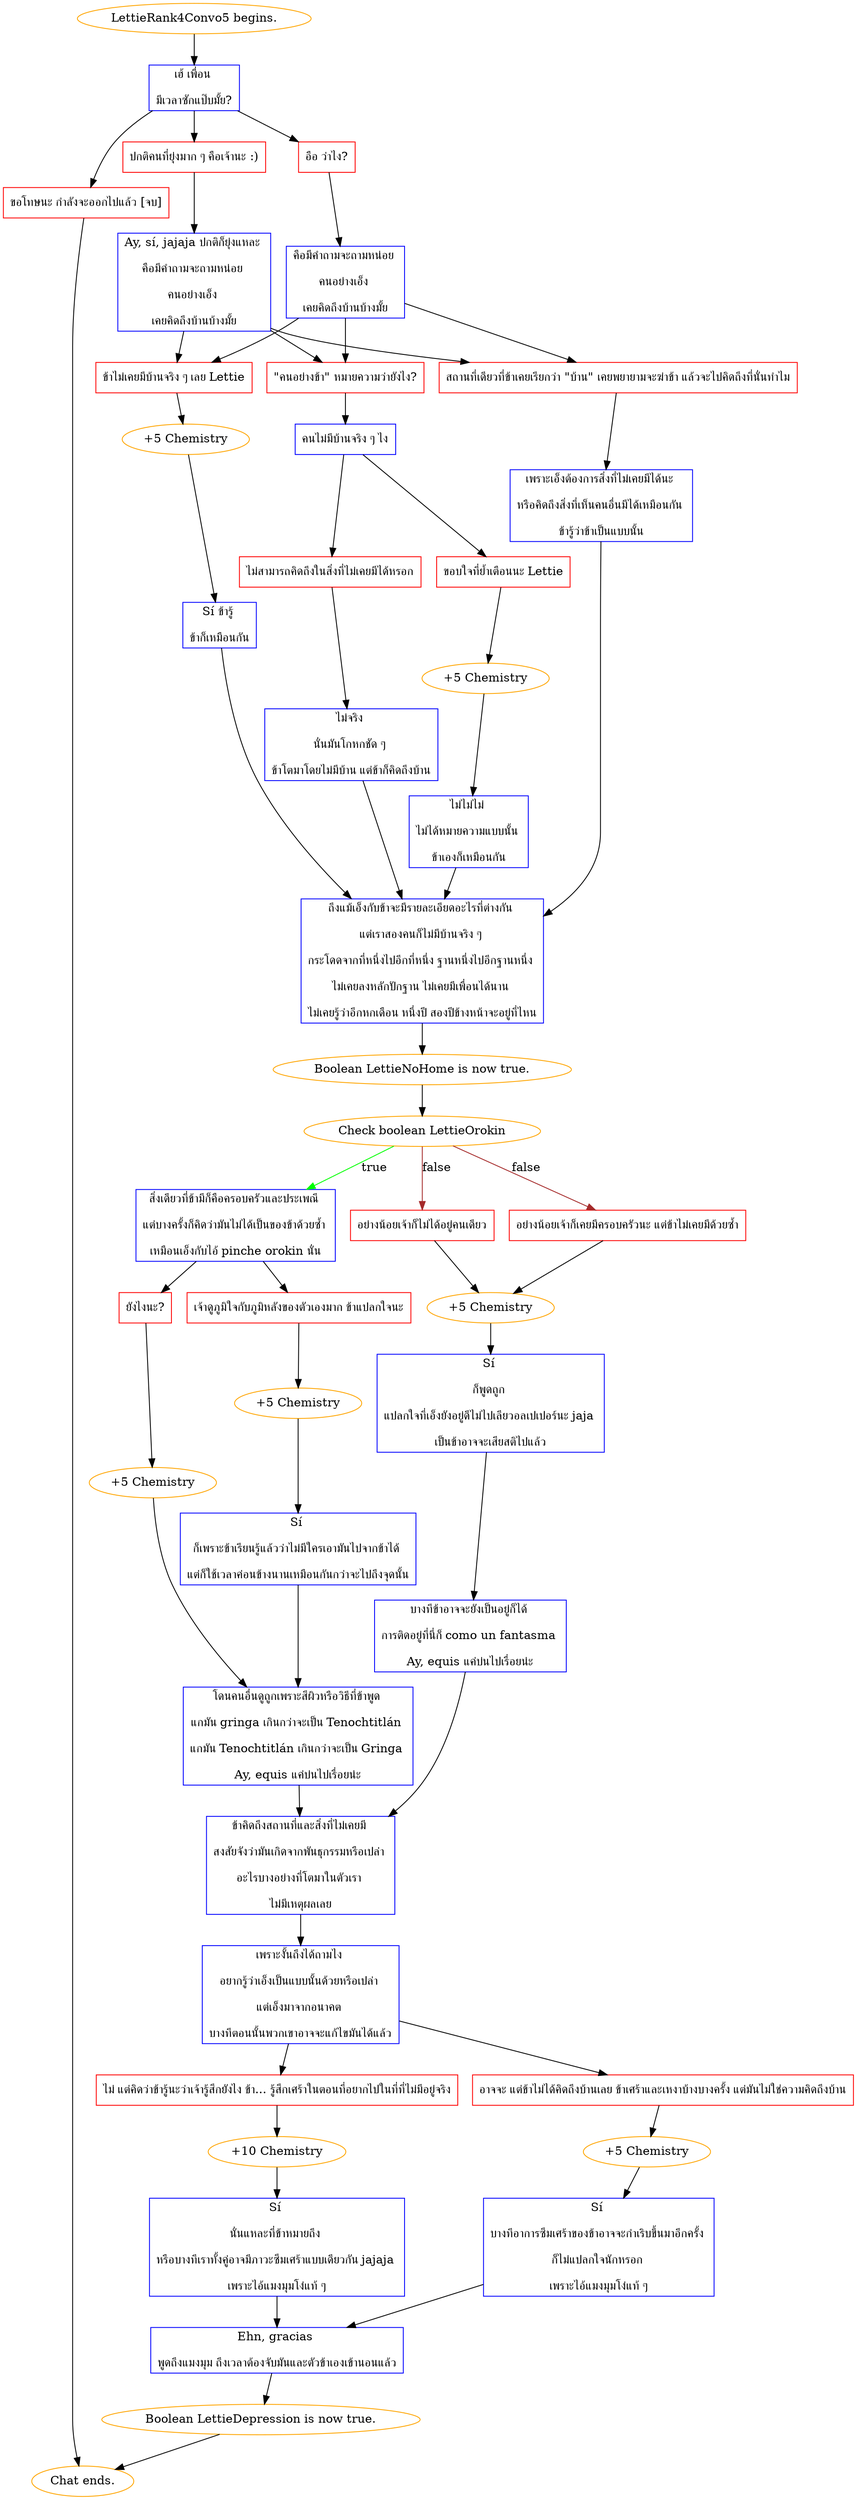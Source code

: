 digraph {
	"LettieRank4Convo5 begins." [color=orange];
		"LettieRank4Convo5 begins." -> j2991558342;
	j2991558342 [label="เฮ้ เพื่อน 
มีเวลาซักแป๊บมั้ย?",shape=box,color=blue];
		j2991558342 -> j3767943397;
		j2991558342 -> j1995947696;
		j2991558342 -> j1520964889;
	j3767943397 [label="ปกติคนที่ยุ่งมาก ๆ คือเจ้านะ :)",shape=box,color=red];
		j3767943397 -> j3365464970;
	j1995947696 [label="อือ ว่าไง?",shape=box,color=red];
		j1995947696 -> j1118477462;
	j1520964889 [label="ขอโทษนะ กำลังจะออกไปแล้ว [จบ]",shape=box,color=red];
		j1520964889 -> "Chat ends.";
	j3365464970 [label="Ay, sí, jajaja ปกติก็ยุ่งแหละ 
คือมีคำถามจะถามหน่อย 
คนอย่างเอ็ง 
เคยคิดถึงบ้านบ้างมั้ย",shape=box,color=blue];
		j3365464970 -> j4188037864;
		j3365464970 -> j1475603113;
		j3365464970 -> j4257146565;
	j1118477462 [label="คือมีคำถามจะถามหน่อย 
คนอย่างเอ็ง 
เคยคิดถึงบ้านบ้างมั้ย",shape=box,color=blue];
		j1118477462 -> j4188037864;
		j1118477462 -> j1475603113;
		j1118477462 -> j4257146565;
	"Chat ends." [color=orange];
	j4188037864 [label="ข้าไม่เคยมีบ้านจริง ๆ เลย Lettie",shape=box,color=red];
		j4188037864 -> j3910839923;
	j1475603113 [label="\"คนอย่างข้า\" หมายความว่ายังไง?",shape=box,color=red];
		j1475603113 -> j3142865263;
	j4257146565 [label="สถานที่เดียวที่ข้าเคยเรียกว่า \"บ้าน\" เคยพยายามจะฆ่าข้า แล้วจะไปคิดถึงที่นั่นทำไม",shape=box,color=red];
		j4257146565 -> j3154859799;
	j3910839923 [label="+5 Chemistry",color=orange];
		j3910839923 -> j382485029;
	j3142865263 [label="คนไม่มีบ้านจริง ๆ ไง",shape=box,color=blue];
		j3142865263 -> j3585638503;
		j3142865263 -> j1730334304;
	j3154859799 [label="เพราะเอ็งต้องการสิ่งที่ไม่เคยมีได้นะ 
หรือคิดถึงสิ่งที่เห็นคนอื่นมีได้เหมือนกัน 
ข้ารู้ว่าข้าเป็นแบบนั้น",shape=box,color=blue];
		j3154859799 -> j1416602875;
	j382485029 [label="Sí ข้ารู้ 
ข้าก็เหมือนกัน",shape=box,color=blue];
		j382485029 -> j1416602875;
	j3585638503 [label="ขอบใจที่ย้ำเตือนนะ Lettie",shape=box,color=red];
		j3585638503 -> j3294879578;
	j1730334304 [label="ไม่สามารถคิดถึงในสิ่งที่ไม่เคยมีได้หรอก",shape=box,color=red];
		j1730334304 -> j1260482736;
	j1416602875 [label="ถึงแม้เอ็งกับข้าจะมีรายละเอียดอะไรที่ต่างกัน 
แต่เราสองคนก็ไม่มีบ้านจริง ๆ 
กระโดดจากที่หนึ่งไปอีกที่หนึ่ง ฐานหนึ่งไปอีกฐานหนึ่ง 
ไม่เคยลงหลักปักฐาน ไม่เคยมีเพื่อนได้นาน 
ไม่เคยรู้ว่าอีกหกเดือน หนึ่งปี สองปีข้างหน้าจะอยู่ที่ไหน",shape=box,color=blue];
		j1416602875 -> j3743883771;
	j3294879578 [label="+5 Chemistry",color=orange];
		j3294879578 -> j3033257658;
	j1260482736 [label="ไม่จริง 
นั่นมันโกหกชัด ๆ 
ข้าโตมาโดยไม่มีบ้าน แต่ข้าก็คิดถึงบ้าน",shape=box,color=blue];
		j1260482736 -> j1416602875;
	j3743883771 [label="Boolean LettieNoHome is now true.",color=orange];
		j3743883771 -> j3455817849;
	j3033257658 [label="ไม่ไม่ไม่ 
ไม่ได้หมายความแบบนั้น 
ข้าเองก็เหมือนกัน",shape=box,color=blue];
		j3033257658 -> j1416602875;
	j3455817849 [label="Check boolean LettieOrokin",color=orange];
		j3455817849 -> j71912992 [label=true,color=green];
		j3455817849 -> j162376714 [label=false,color=brown];
		j3455817849 -> j544767449 [label=false,color=brown];
	j71912992 [label="สิ่งเดียวที่ข้ามีก็คือครอบครัวและประเพณี 
แต่บางครั้งก็คิดว่ามันไม่ได้เป็นของข้าด้วยซ้ำ 
เหมือนเอ็งกับไอ้ pinche orokin นั่น",shape=box,color=blue];
		j71912992 -> j3082467752;
		j71912992 -> j4138292827;
	j162376714 [label="อย่างน้อยเจ้าก็เคยมีครอบครัวนะ แต่ข้าไม่เคยมีด้วยซ้ำ",shape=box,color=red];
		j162376714 -> j3181777823;
	j544767449 [label="อย่างน้อยเจ้าก็ไม่ได้อยู่คนเดียว",shape=box,color=red];
		j544767449 -> j3181777823;
	j3082467752 [label="ยังไงนะ?",shape=box,color=red];
		j3082467752 -> j1972080782;
	j4138292827 [label="เจ้าดูภูมิใจกับภูมิหลังของตัวเองมาก ข้าแปลกใจนะ",shape=box,color=red];
		j4138292827 -> j2098733845;
	j3181777823 [label="+5 Chemistry",color=orange];
		j3181777823 -> j4006531974;
	j1972080782 [label="+5 Chemistry",color=orange];
		j1972080782 -> j2470069761;
	j2098733845 [label="+5 Chemistry",color=orange];
		j2098733845 -> j3971459755;
	j4006531974 [label="Sí 
ก็พูดถูก 
แปลกใจที่เอ็งยังอยู่ดีไม่ไปเลียวอลเปเปอร์นะ jaja 
เป็นข้าอาจจะเสียสติไปแล้ว",shape=box,color=blue];
		j4006531974 -> j1920422921;
	j2470069761 [label="โดนคนอื่นดูถูกเพราะสีผิวหรือวิธีที่ข้าพูด 
แกมัน gringa เกินกว่าจะเป็น Tenochtitlán 
แกมัน Tenochtitlán เกินกว่าจะเป็น Gringa 
Ay, equis แค่บ่นไปเรื่อยน่ะ",shape=box,color=blue];
		j2470069761 -> j749766243;
	j3971459755 [label="Sí 
ก็เพราะข้าเรียนรู้แล้วว่าไม่มีใครเอามันไปจากข้าได้ 
แต่ก็ใช้เวลาค่อนข้างนานเหมือนกันกว่าจะไปถึงจุดนั้น",shape=box,color=blue];
		j3971459755 -> j2470069761;
	j1920422921 [label="บางทีข้าอาจจะยังเป็นอยู่ก็ได้ 
การติดอยู่ที่นี่ก็ como un fantasma 
Ay, equis แค่บ่นไปเรื่อยน่ะ",shape=box,color=blue];
		j1920422921 -> j749766243;
	j749766243 [label="ข้าคิดถึงสถานที่และสิ่งที่ไม่เคยมี 
สงสัยจังว่ามันเกิดจากพันธุกรรมหรือเปล่า 
อะไรบางอย่างที่โตมาในตัวเรา 
ไม่มีเหตุผลเลย",shape=box,color=blue];
		j749766243 -> j149536823;
	j149536823 [label="เพราะงั้นถึงได้ถามไง 
อยากรู้ว่าเอ็งเป็นแบบนั้นด้วยหรือเปล่า 
แต่เอ็งมาจากอนาคต 
บางทีตอนนั้นพวกเขาอาจจะแก้ไขมันได้แล้ว",shape=box,color=blue];
		j149536823 -> j2048353390;
		j149536823 -> j1973697755;
	j2048353390 [label="ไม่ แต่คิดว่าข้ารู้นะว่าเจ้ารู้สึกยังไง ข้า... รู้สึกเศร้าในตอนที่อยากไปในที่ที่ไม่มีอยู่จริง",shape=box,color=red];
		j2048353390 -> j1624045685;
	j1973697755 [label="อาจจะ แต่ข้าไม่ได้คิดถึงบ้านเลย ข้าเศร้าและเหงาบ้างบางครั้ง แต่มันไม่ใช่ความคิดถึงบ้าน",shape=box,color=red];
		j1973697755 -> j728787312;
	j1624045685 [label="+10 Chemistry",color=orange];
		j1624045685 -> j2641747904;
	j728787312 [label="+5 Chemistry",color=orange];
		j728787312 -> j2575973441;
	j2641747904 [label="Sí 
นั่นแหละที่ข้าหมายถึง 
หรือบางทีเราทั้งคู่อาจมีภาวะซึมเศร้าแบบเดียวกัน jajaja 
เพราะไอ้แมงมุมโง่แท้ ๆ",shape=box,color=blue];
		j2641747904 -> j3717736248;
	j2575973441 [label="Sí 
บางทีอาการซึมเศร้าของข้าอาจจะกำเริบขึ้นมาอีกครั้ง 
ก็ไม่แปลกใจนักหรอก 
เพราะไอ้แมงมุมโง่แท้ ๆ",shape=box,color=blue];
		j2575973441 -> j3717736248;
	j3717736248 [label="Ehn, gracias 
พูดถึงแมงมุม ถึงเวลาต้องจับมันและตัวข้าเองเข้านอนแล้ว",shape=box,color=blue];
		j3717736248 -> j1574806976;
	j1574806976 [label="Boolean LettieDepression is now true.",color=orange];
		j1574806976 -> "Chat ends.";
}